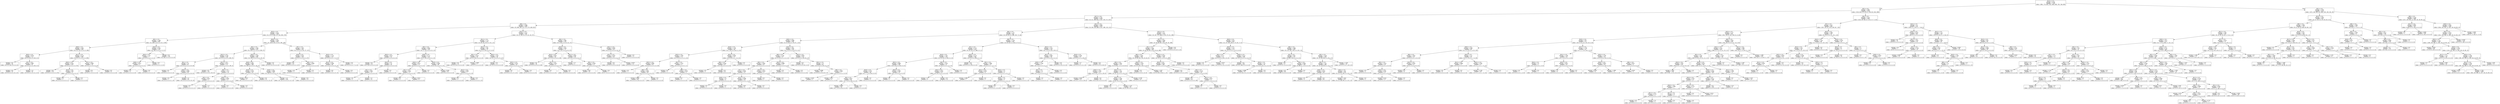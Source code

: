digraph Tree {
node [shape=box] ;
0 [label="X[14] <= 0.5\nentropy = 3.158\nsamples = 7764\nvalue = [991, 774, 935, 704, 1000, 936, 750, 746, 928]"] ;
1 [label="X[2] <= 0.5\nentropy = 2.981\nsamples = 5250\nvalue = [519, 618, 572, 670, 0, 708, 612, 642, 909]"] ;
0 -> 1 [labeldistance=2.5, labelangle=45, headlabel="True"] ;
2 [label="X[17] <= 0.5\nentropy = 2.787\nsamples = 4188\nvalue = [0, 511, 484, 623, 0, 617, 555, 571, 827]"] ;
1 -> 2 ;
3 [label="X[8] <= 0.5\nentropy = 2.368\nsamples = 1836\nvalue = [0, 306, 165, 137, 0, 0, 175, 438, 615]"] ;
2 -> 3 ;
4 [label="X[23] <= 0.5\nentropy = 2.072\nsamples = 1488\nvalue = [0, 275, 0, 106, 0, 0, 134, 395, 578]"] ;
3 -> 4 ;
5 [label="X[5] <= 0.5\nentropy = 1.588\nsamples = 659\nvalue = [0, 146, 0, 76, 0, 0, 53, 0, 384]"] ;
4 -> 5 ;
6 [label="X[26] <= 0.5\nentropy = 1.053\nsamples = 509\nvalue = [0, 0, 0, 76, 0, 0, 51, 0, 382]"] ;
5 -> 6 ;
7 [label="X[20] <= 0.5\nentropy = 0.979\nsamples = 111\nvalue = [0, 0, 0, 65, 0, 0, 46, 0, 0]"] ;
6 -> 7 ;
8 [label="entropy = 0.0\nsamples = 44\nvalue = [0, 0, 0, 44, 0, 0, 0, 0, 0]"] ;
7 -> 8 ;
9 [label="X[7] <= 0.5\nentropy = 0.897\nsamples = 67\nvalue = [0, 0, 0, 21, 0, 0, 46, 0, 0]"] ;
7 -> 9 ;
10 [label="entropy = 0.0\nsamples = 25\nvalue = [0, 0, 0, 0, 0, 0, 25, 0, 0]"] ;
9 -> 10 ;
11 [label="entropy = 1.0\nsamples = 42\nvalue = [0, 0, 0, 21, 0, 0, 21, 0, 0]"] ;
9 -> 11 ;
12 [label="X[11] <= 0.5\nentropy = 0.279\nsamples = 398\nvalue = [0, 0, 0, 11, 0, 0, 5, 0, 382]"] ;
6 -> 12 ;
13 [label="X[20] <= 0.5\nentropy = 0.101\nsamples = 379\nvalue = [0, 0, 0, 0, 0, 0, 5, 0, 374]"] ;
12 -> 13 ;
14 [label="entropy = 0.0\nsamples = 373\nvalue = [0, 0, 0, 0, 0, 0, 0, 0, 373]"] ;
13 -> 14 ;
15 [label="X[10] <= 0.5\nentropy = 0.65\nsamples = 6\nvalue = [0, 0, 0, 0, 0, 0, 5, 0, 1]"] ;
13 -> 15 ;
16 [label="entropy = 0.0\nsamples = 1\nvalue = [0, 0, 0, 0, 0, 0, 0, 0, 1]"] ;
15 -> 16 ;
17 [label="entropy = 0.0\nsamples = 5\nvalue = [0, 0, 0, 0, 0, 0, 5, 0, 0]"] ;
15 -> 17 ;
18 [label="X[7] <= 0.5\nentropy = 0.982\nsamples = 19\nvalue = [0, 0, 0, 11, 0, 0, 0, 0, 8]"] ;
12 -> 18 ;
19 [label="entropy = 0.0\nsamples = 11\nvalue = [0, 0, 0, 11, 0, 0, 0, 0, 0]"] ;
18 -> 19 ;
20 [label="entropy = 0.0\nsamples = 8\nvalue = [0, 0, 0, 0, 0, 0, 0, 0, 8]"] ;
18 -> 20 ;
21 [label="X[18] <= 0.5\nentropy = 0.204\nsamples = 150\nvalue = [0, 146, 0, 0, 0, 0, 2, 0, 2]"] ;
5 -> 21 ;
22 [label="X[20] <= 0.5\nentropy = 1.557\nsamples = 7\nvalue = [0, 3, 0, 0, 0, 0, 2, 0, 2]"] ;
21 -> 22 ;
23 [label="X[26] <= 0.5\nentropy = 0.971\nsamples = 5\nvalue = [0, 3, 0, 0, 0, 0, 0, 0, 2]"] ;
22 -> 23 ;
24 [label="entropy = 0.0\nsamples = 3\nvalue = [0, 3, 0, 0, 0, 0, 0, 0, 0]"] ;
23 -> 24 ;
25 [label="entropy = 0.0\nsamples = 2\nvalue = [0, 0, 0, 0, 0, 0, 0, 0, 2]"] ;
23 -> 25 ;
26 [label="entropy = 0.0\nsamples = 2\nvalue = [0, 0, 0, 0, 0, 0, 2, 0, 0]"] ;
22 -> 26 ;
27 [label="entropy = 0.0\nsamples = 143\nvalue = [0, 143, 0, 0, 0, 0, 0, 0, 0]"] ;
21 -> 27 ;
28 [label="X[20] <= 0.5\nentropy = 1.919\nsamples = 829\nvalue = [0, 129, 0, 30, 0, 0, 81, 395, 194]"] ;
4 -> 28 ;
29 [label="X[5] <= 0.5\nentropy = 1.393\nsamples = 528\nvalue = [0, 126, 0, 27, 0, 0, 0, 338, 37]"] ;
28 -> 29 ;
30 [label="X[13] <= 0.5\nentropy = 0.765\nsamples = 238\nvalue = [0, 0, 0, 5, 0, 0, 0, 196, 37]"] ;
29 -> 30 ;
31 [label="X[1] <= 0.5\nentropy = 1.0\nsamples = 67\nvalue = [0, 0, 0, 0, 0, 0, 0, 33, 34]"] ;
30 -> 31 ;
32 [label="entropy = 0.0\nsamples = 3\nvalue = [0, 0, 0, 0, 0, 0, 0, 0, 3]"] ;
31 -> 32 ;
33 [label="X[26] <= 0.5\nentropy = 0.999\nsamples = 64\nvalue = [0, 0, 0, 0, 0, 0, 0, 33, 31]"] ;
31 -> 33 ;
34 [label="entropy = 0.0\nsamples = 1\nvalue = [0, 0, 0, 0, 0, 0, 0, 1, 0]"] ;
33 -> 34 ;
35 [label="entropy = 1.0\nsamples = 63\nvalue = [0, 0, 0, 0, 0, 0, 0, 32, 31]"] ;
33 -> 35 ;
36 [label="X[11] <= 0.5\nentropy = 0.317\nsamples = 171\nvalue = [0, 0, 0, 5, 0, 0, 0, 163, 3]"] ;
30 -> 36 ;
37 [label="entropy = 0.0\nsamples = 155\nvalue = [0, 0, 0, 0, 0, 0, 0, 155, 0]"] ;
36 -> 37 ;
38 [label="X[0] <= 0.5\nentropy = 1.477\nsamples = 16\nvalue = [0, 0, 0, 5, 0, 0, 0, 8, 3]"] ;
36 -> 38 ;
39 [label="X[3] <= 0.5\nentropy = 0.971\nsamples = 5\nvalue = [0, 0, 0, 2, 0, 0, 0, 0, 3]"] ;
38 -> 39 ;
40 [label="entropy = 0.0\nsamples = 1\nvalue = [0, 0, 0, 0, 0, 0, 0, 0, 1]"] ;
39 -> 40 ;
41 [label="entropy = 1.0\nsamples = 4\nvalue = [0, 0, 0, 2, 0, 0, 0, 0, 2]"] ;
39 -> 41 ;
42 [label="X[26] <= 0.5\nentropy = 0.845\nsamples = 11\nvalue = [0, 0, 0, 3, 0, 0, 0, 8, 0]"] ;
38 -> 42 ;
43 [label="entropy = 0.0\nsamples = 3\nvalue = [0, 0, 0, 3, 0, 0, 0, 0, 0]"] ;
42 -> 43 ;
44 [label="entropy = 0.0\nsamples = 8\nvalue = [0, 0, 0, 0, 0, 0, 0, 8, 0]"] ;
42 -> 44 ;
45 [label="X[24] <= 0.5\nentropy = 1.309\nsamples = 290\nvalue = [0, 126, 0, 22, 0, 0, 0, 142, 0]"] ;
29 -> 45 ;
46 [label="X[26] <= 0.5\nentropy = 0.997\nsamples = 268\nvalue = [0, 126, 0, 0, 0, 0, 0, 142, 0]"] ;
45 -> 46 ;
47 [label="X[19] <= 0.5\nentropy = 0.235\nsamples = 26\nvalue = [0, 1, 0, 0, 0, 0, 0, 25, 0]"] ;
46 -> 47 ;
48 [label="entropy = 0.811\nsamples = 4\nvalue = [0, 1, 0, 0, 0, 0, 0, 3, 0]"] ;
47 -> 48 ;
49 [label="entropy = 0.0\nsamples = 22\nvalue = [0, 0, 0, 0, 0, 0, 0, 22, 0]"] ;
47 -> 49 ;
50 [label="X[18] <= 0.5\nentropy = 0.999\nsamples = 242\nvalue = [0, 125, 0, 0, 0, 0, 0, 117, 0]"] ;
46 -> 50 ;
51 [label="entropy = 1.0\nsamples = 229\nvalue = [0, 112, 0, 0, 0, 0, 0, 117, 0]"] ;
50 -> 51 ;
52 [label="entropy = 0.0\nsamples = 13\nvalue = [0, 13, 0, 0, 0, 0, 0, 0, 0]"] ;
50 -> 52 ;
53 [label="entropy = 0.0\nsamples = 22\nvalue = [0, 0, 0, 22, 0, 0, 0, 0, 0]"] ;
45 -> 53 ;
54 [label="X[7] <= 0.5\nentropy = 1.587\nsamples = 301\nvalue = [0, 3, 0, 3, 0, 0, 81, 57, 157]"] ;
28 -> 54 ;
55 [label="X[16] <= 0.5\nentropy = 0.297\nsamples = 164\nvalue = [0, 0, 0, 3, 0, 0, 4, 0, 157]"] ;
54 -> 55 ;
56 [label="entropy = 0.0\nsamples = 157\nvalue = [0, 0, 0, 0, 0, 0, 0, 0, 157]"] ;
55 -> 56 ;
57 [label="X[9] <= 0.5\nentropy = 0.985\nsamples = 7\nvalue = [0, 0, 0, 3, 0, 0, 4, 0, 0]"] ;
55 -> 57 ;
58 [label="entropy = 0.0\nsamples = 3\nvalue = [0, 0, 0, 3, 0, 0, 0, 0, 0]"] ;
57 -> 58 ;
59 [label="entropy = 0.0\nsamples = 4\nvalue = [0, 0, 0, 0, 0, 0, 4, 0, 0]"] ;
57 -> 59 ;
60 [label="X[10] <= 0.5\nentropy = 1.114\nsamples = 137\nvalue = [0, 3, 0, 0, 0, 0, 77, 57, 0]"] ;
54 -> 60 ;
61 [label="X[15] <= 0.5\nentropy = 0.286\nsamples = 60\nvalue = [0, 3, 0, 0, 0, 0, 0, 57, 0]"] ;
60 -> 61 ;
62 [label="entropy = 0.0\nsamples = 57\nvalue = [0, 0, 0, 0, 0, 0, 0, 57, 0]"] ;
61 -> 62 ;
63 [label="entropy = 0.0\nsamples = 3\nvalue = [0, 3, 0, 0, 0, 0, 0, 0, 0]"] ;
61 -> 63 ;
64 [label="entropy = 0.0\nsamples = 77\nvalue = [0, 0, 0, 0, 0, 0, 77, 0, 0]"] ;
60 -> 64 ;
65 [label="X[15] <= 0.5\nentropy = 2.212\nsamples = 348\nvalue = [0, 31, 165, 31, 0, 0, 41, 43, 37]"] ;
3 -> 65 ;
66 [label="X[11] <= 0.5\nentropy = 1.712\nsamples = 219\nvalue = [0, 29, 125, 28, 0, 0, 35, 2, 0]"] ;
65 -> 66 ;
67 [label="X[5] <= 0.5\nentropy = 0.903\nsamples = 149\nvalue = [0, 17, 122, 0, 0, 0, 8, 2, 0]"] ;
66 -> 67 ;
68 [label="X[20] <= 0.5\nentropy = 0.675\nsamples = 45\nvalue = [0, 0, 37, 0, 0, 0, 8, 0, 0]"] ;
67 -> 68 ;
69 [label="entropy = 0.0\nsamples = 29\nvalue = [0, 0, 29, 0, 0, 0, 0, 0, 0]"] ;
68 -> 69 ;
70 [label="X[10] <= 0.5\nentropy = 1.0\nsamples = 16\nvalue = [0, 0, 8, 0, 0, 0, 8, 0, 0]"] ;
68 -> 70 ;
71 [label="X[1] <= 0.5\nentropy = 0.961\nsamples = 13\nvalue = [0, 0, 5, 0, 0, 0, 8, 0, 0]"] ;
70 -> 71 ;
72 [label="entropy = 0.0\nsamples = 3\nvalue = [0, 0, 0, 0, 0, 0, 3, 0, 0]"] ;
71 -> 72 ;
73 [label="entropy = 1.0\nsamples = 10\nvalue = [0, 0, 5, 0, 0, 0, 5, 0, 0]"] ;
71 -> 73 ;
74 [label="entropy = 0.0\nsamples = 3\nvalue = [0, 0, 3, 0, 0, 0, 0, 0, 0]"] ;
70 -> 74 ;
75 [label="X[26] <= 0.5\nentropy = 0.775\nsamples = 104\nvalue = [0, 17, 85, 0, 0, 0, 0, 2, 0]"] ;
67 -> 75 ;
76 [label="X[18] <= 0.5\nentropy = 0.971\nsamples = 15\nvalue = [0, 9, 6, 0, 0, 0, 0, 0, 0]"] ;
75 -> 76 ;
77 [label="X[1] <= 0.5\nentropy = 0.684\nsamples = 11\nvalue = [0, 9, 2, 0, 0, 0, 0, 0, 0]"] ;
76 -> 77 ;
78 [label="entropy = 0.0\nsamples = 3\nvalue = [0, 3, 0, 0, 0, 0, 0, 0, 0]"] ;
77 -> 78 ;
79 [label="entropy = 0.811\nsamples = 8\nvalue = [0, 6, 2, 0, 0, 0, 0, 0, 0]"] ;
77 -> 79 ;
80 [label="entropy = 0.0\nsamples = 4\nvalue = [0, 0, 4, 0, 0, 0, 0, 0, 0]"] ;
76 -> 80 ;
81 [label="X[19] <= 0.5\nentropy = 0.588\nsamples = 89\nvalue = [0, 8, 79, 0, 0, 0, 0, 2, 0]"] ;
75 -> 81 ;
82 [label="entropy = 0.461\nsamples = 82\nvalue = [0, 8, 74, 0, 0, 0, 0, 0, 0]"] ;
81 -> 82 ;
83 [label="X[12] <= 0.5\nentropy = 0.863\nsamples = 7\nvalue = [0, 0, 5, 0, 0, 0, 0, 2, 0]"] ;
81 -> 83 ;
84 [label="entropy = 0.0\nsamples = 5\nvalue = [0, 0, 5, 0, 0, 0, 0, 0, 0]"] ;
83 -> 84 ;
85 [label="entropy = 0.0\nsamples = 2\nvalue = [0, 0, 0, 0, 0, 0, 0, 2, 0]"] ;
83 -> 85 ;
86 [label="X[12] <= 0.5\nentropy = 1.69\nsamples = 70\nvalue = [0, 12, 3, 28, 0, 0, 27, 0, 0]"] ;
66 -> 86 ;
87 [label="X[5] <= 0.5\nentropy = 0.353\nsamples = 30\nvalue = [0, 0, 2, 28, 0, 0, 0, 0, 0]"] ;
86 -> 87 ;
88 [label="entropy = 0.0\nsamples = 23\nvalue = [0, 0, 0, 23, 0, 0, 0, 0, 0]"] ;
87 -> 88 ;
89 [label="entropy = 0.863\nsamples = 7\nvalue = [0, 0, 2, 5, 0, 0, 0, 0, 0]"] ;
87 -> 89 ;
90 [label="X[20] <= 0.5\nentropy = 1.037\nsamples = 40\nvalue = [0, 12, 1, 0, 0, 0, 27, 0, 0]"] ;
86 -> 90 ;
91 [label="entropy = 0.0\nsamples = 12\nvalue = [0, 12, 0, 0, 0, 0, 0, 0, 0]"] ;
90 -> 91 ;
92 [label="X[22] <= 0.5\nentropy = 0.222\nsamples = 28\nvalue = [0, 0, 1, 0, 0, 0, 27, 0, 0]"] ;
90 -> 92 ;
93 [label="entropy = 0.0\nsamples = 27\nvalue = [0, 0, 0, 0, 0, 0, 27, 0, 0]"] ;
92 -> 93 ;
94 [label="entropy = 0.0\nsamples = 1\nvalue = [0, 0, 1, 0, 0, 0, 0, 0, 0]"] ;
92 -> 94 ;
95 [label="X[4] <= 0.5\nentropy = 1.991\nsamples = 129\nvalue = [0, 2, 40, 3, 0, 0, 6, 41, 37]"] ;
65 -> 95 ;
96 [label="X[19] <= 0.5\nentropy = 1.654\nsamples = 73\nvalue = [0, 2, 25, 3, 0, 0, 6, 0, 37]"] ;
95 -> 96 ;
97 [label="X[10] <= 0.5\nentropy = 0.832\nsamples = 44\nvalue = [0, 2, 0, 0, 0, 0, 6, 0, 36]"] ;
96 -> 97 ;
98 [label="entropy = 0.0\nsamples = 36\nvalue = [0, 0, 0, 0, 0, 0, 0, 0, 36]"] ;
97 -> 98 ;
99 [label="X[1] <= 0.5\nentropy = 0.811\nsamples = 8\nvalue = [0, 2, 0, 0, 0, 0, 6, 0, 0]"] ;
97 -> 99 ;
100 [label="entropy = 0.0\nsamples = 2\nvalue = [0, 2, 0, 0, 0, 0, 0, 0, 0]"] ;
99 -> 100 ;
101 [label="entropy = 0.0\nsamples = 6\nvalue = [0, 0, 0, 0, 0, 0, 6, 0, 0]"] ;
99 -> 101 ;
102 [label="X[11] <= 0.5\nentropy = 0.691\nsamples = 29\nvalue = [0, 0, 25, 3, 0, 0, 0, 0, 1]"] ;
96 -> 102 ;
103 [label="entropy = 1.0\nsamples = 2\nvalue = [0, 0, 1, 0, 0, 0, 0, 0, 1]"] ;
102 -> 103 ;
104 [label="X[5] <= 0.5\nentropy = 0.503\nsamples = 27\nvalue = [0, 0, 24, 3, 0, 0, 0, 0, 0]"] ;
102 -> 104 ;
105 [label="entropy = 0.61\nsamples = 20\nvalue = [0, 0, 17, 3, 0, 0, 0, 0, 0]"] ;
104 -> 105 ;
106 [label="entropy = 0.0\nsamples = 7\nvalue = [0, 0, 7, 0, 0, 0, 0, 0, 0]"] ;
104 -> 106 ;
107 [label="X[21] <= 0.5\nentropy = 0.838\nsamples = 56\nvalue = [0, 0, 15, 0, 0, 0, 0, 41, 0]"] ;
95 -> 107 ;
108 [label="X[11] <= 0.5\nentropy = 0.433\nsamples = 45\nvalue = [0, 0, 4, 0, 0, 0, 0, 41, 0]"] ;
107 -> 108 ;
109 [label="entropy = 0.0\nsamples = 33\nvalue = [0, 0, 0, 0, 0, 0, 0, 33, 0]"] ;
108 -> 109 ;
110 [label="entropy = 0.918\nsamples = 12\nvalue = [0, 0, 4, 0, 0, 0, 0, 8, 0]"] ;
108 -> 110 ;
111 [label="entropy = 0.0\nsamples = 11\nvalue = [0, 0, 11, 0, 0, 0, 0, 0, 0]"] ;
107 -> 111 ;
112 [label="X[11] <= 0.5\nentropy = 2.646\nsamples = 2352\nvalue = [0, 205, 319, 486, 0, 617, 380, 133, 212]"] ;
2 -> 112 ;
113 [label="X[0] <= 0.5\nentropy = 1.79\nsamples = 802\nvalue = [0, 38, 44, 0, 0, 499, 105, 72, 44]"] ;
112 -> 113 ;
114 [label="X[20] <= 0.5\nentropy = 2.096\nsamples = 258\nvalue = [0, 13, 28, 0, 0, 76, 97, 2, 42]"] ;
113 -> 114 ;
115 [label="X[19] <= 0.5\nentropy = 1.738\nsamples = 99\nvalue = [0, 2, 20, 0, 0, 44, 0, 2, 31]"] ;
114 -> 115 ;
116 [label="X[23] <= 0.5\nentropy = 1.304\nsamples = 72\nvalue = [0, 2, 0, 0, 0, 37, 0, 2, 31]"] ;
115 -> 116 ;
117 [label="X[22] <= 0.5\nentropy = 0.992\nsamples = 67\nvalue = [0, 0, 0, 0, 0, 37, 0, 0, 30]"] ;
116 -> 117 ;
118 [label="entropy = 0.0\nsamples = 3\nvalue = [0, 0, 0, 0, 0, 0, 0, 0, 3]"] ;
117 -> 118 ;
119 [label="X[9] <= 0.5\nentropy = 0.982\nsamples = 64\nvalue = [0, 0, 0, 0, 0, 37, 0, 0, 27]"] ;
117 -> 119 ;
120 [label="entropy = 0.993\nsamples = 60\nvalue = [0, 0, 0, 0, 0, 33, 0, 0, 27]"] ;
119 -> 120 ;
121 [label="entropy = 0.0\nsamples = 4\nvalue = [0, 0, 0, 0, 0, 4, 0, 0, 0]"] ;
119 -> 121 ;
122 [label="X[5] <= 0.5\nentropy = 1.522\nsamples = 5\nvalue = [0, 2, 0, 0, 0, 0, 0, 2, 1]"] ;
116 -> 122 ;
123 [label="entropy = 0.0\nsamples = 2\nvalue = [0, 0, 0, 0, 0, 0, 0, 2, 0]"] ;
122 -> 123 ;
124 [label="X[9] <= 0.5\nentropy = 0.918\nsamples = 3\nvalue = [0, 2, 0, 0, 0, 0, 0, 0, 1]"] ;
122 -> 124 ;
125 [label="entropy = 0.0\nsamples = 2\nvalue = [0, 2, 0, 0, 0, 0, 0, 0, 0]"] ;
124 -> 125 ;
126 [label="entropy = 0.0\nsamples = 1\nvalue = [0, 0, 0, 0, 0, 0, 0, 0, 1]"] ;
124 -> 126 ;
127 [label="X[22] <= 0.5\nentropy = 0.826\nsamples = 27\nvalue = [0, 0, 20, 0, 0, 7, 0, 0, 0]"] ;
115 -> 127 ;
128 [label="X[8] <= 0.5\nentropy = 0.559\nsamples = 23\nvalue = [0, 0, 20, 0, 0, 3, 0, 0, 0]"] ;
127 -> 128 ;
129 [label="entropy = 0.0\nsamples = 3\nvalue = [0, 0, 0, 0, 0, 3, 0, 0, 0]"] ;
128 -> 129 ;
130 [label="entropy = 0.0\nsamples = 20\nvalue = [0, 0, 20, 0, 0, 0, 0, 0, 0]"] ;
128 -> 130 ;
131 [label="entropy = 0.0\nsamples = 4\nvalue = [0, 0, 0, 0, 0, 4, 0, 0, 0]"] ;
127 -> 131 ;
132 [label="X[10] <= 0.5\nentropy = 1.651\nsamples = 159\nvalue = [0, 11, 8, 0, 0, 32, 97, 0, 11]"] ;
114 -> 132 ;
133 [label="X[8] <= 0.5\nentropy = 2.136\nsamples = 37\nvalue = [0, 11, 8, 0, 0, 2, 5, 0, 11]"] ;
132 -> 133 ;
134 [label="X[3] <= 0.5\nentropy = 1.639\nsamples = 20\nvalue = [0, 11, 0, 0, 0, 2, 5, 0, 2]"] ;
133 -> 134 ;
135 [label="X[7] <= 0.5\nentropy = 0.946\nsamples = 14\nvalue = [0, 11, 0, 0, 0, 0, 1, 0, 2]"] ;
134 -> 135 ;
136 [label="X[26] <= 0.5\nentropy = 1.0\nsamples = 4\nvalue = [0, 2, 0, 0, 0, 0, 0, 0, 2]"] ;
135 -> 136 ;
137 [label="entropy = 0.0\nsamples = 2\nvalue = [0, 2, 0, 0, 0, 0, 0, 0, 0]"] ;
136 -> 137 ;
138 [label="entropy = 0.0\nsamples = 2\nvalue = [0, 0, 0, 0, 0, 0, 0, 0, 2]"] ;
136 -> 138 ;
139 [label="X[12] <= 0.5\nentropy = 0.469\nsamples = 10\nvalue = [0, 9, 0, 0, 0, 0, 1, 0, 0]"] ;
135 -> 139 ;
140 [label="entropy = 0.65\nsamples = 6\nvalue = [0, 5, 0, 0, 0, 0, 1, 0, 0]"] ;
139 -> 140 ;
141 [label="entropy = 0.0\nsamples = 4\nvalue = [0, 4, 0, 0, 0, 0, 0, 0, 0]"] ;
139 -> 141 ;
142 [label="X[13] <= 0.5\nentropy = 0.918\nsamples = 6\nvalue = [0, 0, 0, 0, 0, 2, 4, 0, 0]"] ;
134 -> 142 ;
143 [label="entropy = 0.0\nsamples = 2\nvalue = [0, 0, 0, 0, 0, 2, 0, 0, 0]"] ;
142 -> 143 ;
144 [label="entropy = 0.0\nsamples = 4\nvalue = [0, 0, 0, 0, 0, 0, 4, 0, 0]"] ;
142 -> 144 ;
145 [label="X[13] <= 0.5\nentropy = 0.998\nsamples = 17\nvalue = [0, 0, 8, 0, 0, 0, 0, 0, 9]"] ;
133 -> 145 ;
146 [label="entropy = 0.0\nsamples = 8\nvalue = [0, 0, 8, 0, 0, 0, 0, 0, 0]"] ;
145 -> 146 ;
147 [label="entropy = 0.0\nsamples = 9\nvalue = [0, 0, 0, 0, 0, 0, 0, 0, 9]"] ;
145 -> 147 ;
148 [label="X[13] <= 0.5\nentropy = 0.805\nsamples = 122\nvalue = [0, 0, 0, 0, 0, 30, 92, 0, 0]"] ;
132 -> 148 ;
149 [label="entropy = 0.0\nsamples = 61\nvalue = [0, 0, 0, 0, 0, 0, 61, 0, 0]"] ;
148 -> 149 ;
150 [label="X[21] <= 0.5\nentropy = 1.0\nsamples = 61\nvalue = [0, 0, 0, 0, 0, 30, 31, 0, 0]"] ;
148 -> 150 ;
151 [label="entropy = 0.996\nsamples = 54\nvalue = [0, 0, 0, 0, 0, 25, 29, 0, 0]"] ;
150 -> 151 ;
152 [label="X[8] <= 0.5\nentropy = 0.863\nsamples = 7\nvalue = [0, 0, 0, 0, 0, 5, 2, 0, 0]"] ;
150 -> 152 ;
153 [label="entropy = 0.918\nsamples = 3\nvalue = [0, 0, 0, 0, 0, 2, 1, 0, 0]"] ;
152 -> 153 ;
154 [label="entropy = 0.811\nsamples = 4\nvalue = [0, 0, 0, 0, 0, 3, 1, 0, 0]"] ;
152 -> 154 ;
155 [label="X[6] <= 0.5\nentropy = 1.136\nsamples = 544\nvalue = [0, 25, 16, 0, 0, 423, 8, 70, 2]"] ;
113 -> 155 ;
156 [label="X[7] <= 0.5\nentropy = 0.724\nsamples = 418\nvalue = [0, 24, 16, 0, 0, 369, 3, 5, 1]"] ;
155 -> 156 ;
157 [label="X[18] <= 0.5\nentropy = 1.341\nsamples = 129\nvalue = [0, 24, 16, 0, 0, 86, 0, 3, 0]"] ;
156 -> 157 ;
158 [label="X[25] <= 0.5\nentropy = 0.968\nsamples = 108\nvalue = [0, 8, 16, 0, 0, 84, 0, 0, 0]"] ;
157 -> 158 ;
159 [label="X[19] <= 0.5\nentropy = 0.735\nsamples = 98\nvalue = [0, 7, 7, 0, 0, 84, 0, 0, 0]"] ;
158 -> 159 ;
160 [label="X[4] <= 0.5\nentropy = 0.627\nsamples = 95\nvalue = [0, 7, 4, 0, 0, 84, 0, 0, 0]"] ;
159 -> 160 ;
161 [label="entropy = 0.636\nsamples = 93\nvalue = [0, 7, 4, 0, 0, 82, 0, 0, 0]"] ;
160 -> 161 ;
162 [label="entropy = 0.0\nsamples = 2\nvalue = [0, 0, 0, 0, 0, 2, 0, 0, 0]"] ;
160 -> 162 ;
163 [label="entropy = 0.0\nsamples = 3\nvalue = [0, 0, 3, 0, 0, 0, 0, 0, 0]"] ;
159 -> 163 ;
164 [label="X[20] <= 0.5\nentropy = 0.469\nsamples = 10\nvalue = [0, 1, 9, 0, 0, 0, 0, 0, 0]"] ;
158 -> 164 ;
165 [label="entropy = 0.0\nsamples = 1\nvalue = [0, 1, 0, 0, 0, 0, 0, 0, 0]"] ;
164 -> 165 ;
166 [label="entropy = 0.0\nsamples = 9\nvalue = [0, 0, 9, 0, 0, 0, 0, 0, 0]"] ;
164 -> 166 ;
167 [label="X[4] <= 0.5\nentropy = 1.023\nsamples = 21\nvalue = [0, 16, 0, 0, 0, 2, 0, 3, 0]"] ;
157 -> 167 ;
168 [label="X[22] <= 0.5\nentropy = 0.503\nsamples = 18\nvalue = [0, 16, 0, 0, 0, 2, 0, 0, 0]"] ;
167 -> 168 ;
169 [label="entropy = 1.0\nsamples = 4\nvalue = [0, 2, 0, 0, 0, 2, 0, 0, 0]"] ;
168 -> 169 ;
170 [label="entropy = 0.0\nsamples = 14\nvalue = [0, 14, 0, 0, 0, 0, 0, 0, 0]"] ;
168 -> 170 ;
171 [label="entropy = 0.0\nsamples = 3\nvalue = [0, 0, 0, 0, 0, 0, 0, 3, 0]"] ;
167 -> 171 ;
172 [label="X[20] <= 0.5\nentropy = 0.176\nsamples = 289\nvalue = [0, 0, 0, 0, 0, 283, 3, 2, 1]"] ;
156 -> 172 ;
173 [label="entropy = 0.0\nsamples = 276\nvalue = [0, 0, 0, 0, 0, 276, 0, 0, 0]"] ;
172 -> 173 ;
174 [label="X[5] <= 0.5\nentropy = 1.669\nsamples = 13\nvalue = [0, 0, 0, 0, 0, 7, 3, 2, 1]"] ;
172 -> 174 ;
175 [label="X[21] <= 0.5\nentropy = 0.918\nsamples = 9\nvalue = [0, 0, 0, 0, 0, 6, 3, 0, 0]"] ;
174 -> 175 ;
176 [label="entropy = 0.985\nsamples = 7\nvalue = [0, 0, 0, 0, 0, 4, 3, 0, 0]"] ;
175 -> 176 ;
177 [label="entropy = 0.0\nsamples = 2\nvalue = [0, 0, 0, 0, 0, 2, 0, 0, 0]"] ;
175 -> 177 ;
178 [label="X[25] <= 0.5\nentropy = 1.5\nsamples = 4\nvalue = [0, 0, 0, 0, 0, 1, 0, 2, 1]"] ;
174 -> 178 ;
179 [label="X[26] <= 0.5\nentropy = 1.0\nsamples = 2\nvalue = [0, 0, 0, 0, 0, 1, 0, 0, 1]"] ;
178 -> 179 ;
180 [label="entropy = 0.0\nsamples = 1\nvalue = [0, 0, 0, 0, 0, 1, 0, 0, 0]"] ;
179 -> 180 ;
181 [label="entropy = 0.0\nsamples = 1\nvalue = [0, 0, 0, 0, 0, 0, 0, 0, 1]"] ;
179 -> 181 ;
182 [label="entropy = 0.0\nsamples = 2\nvalue = [0, 0, 0, 0, 0, 0, 0, 2, 0]"] ;
178 -> 182 ;
183 [label="X[23] <= 0.5\nentropy = 1.312\nsamples = 126\nvalue = [0, 1, 0, 0, 0, 54, 5, 65, 1]"] ;
155 -> 183 ;
184 [label="X[21] <= 0.5\nentropy = 0.662\nsamples = 59\nvalue = [0, 1, 0, 0, 0, 52, 5, 0, 1]"] ;
183 -> 184 ;
185 [label="X[20] <= 0.5\nentropy = 1.149\nsamples = 7\nvalue = [0, 1, 0, 0, 0, 0, 5, 0, 1]"] ;
184 -> 185 ;
186 [label="X[5] <= 0.5\nentropy = 1.0\nsamples = 2\nvalue = [0, 1, 0, 0, 0, 0, 0, 0, 1]"] ;
185 -> 186 ;
187 [label="entropy = 0.0\nsamples = 1\nvalue = [0, 0, 0, 0, 0, 0, 0, 0, 1]"] ;
186 -> 187 ;
188 [label="entropy = 0.0\nsamples = 1\nvalue = [0, 1, 0, 0, 0, 0, 0, 0, 0]"] ;
186 -> 188 ;
189 [label="entropy = 0.0\nsamples = 5\nvalue = [0, 0, 0, 0, 0, 0, 5, 0, 0]"] ;
185 -> 189 ;
190 [label="entropy = 0.0\nsamples = 52\nvalue = [0, 0, 0, 0, 0, 52, 0, 0, 0]"] ;
184 -> 190 ;
191 [label="X[19] <= 0.5\nentropy = 0.194\nsamples = 67\nvalue = [0, 0, 0, 0, 0, 2, 0, 65, 0]"] ;
183 -> 191 ;
192 [label="entropy = 1.0\nsamples = 4\nvalue = [0, 0, 0, 0, 0, 2, 0, 2, 0]"] ;
191 -> 192 ;
193 [label="entropy = 0.0\nsamples = 63\nvalue = [0, 0, 0, 0, 0, 0, 0, 63, 0]"] ;
191 -> 193 ;
194 [label="X[12] <= 0.5\nentropy = 2.57\nsamples = 1550\nvalue = [0, 167, 275, 486, 0, 118, 275, 61, 168]"] ;
112 -> 194 ;
195 [label="X[7] <= 0.5\nentropy = 2.462\nsamples = 695\nvalue = [0, 40, 94, 60, 0, 44, 245, 44, 168]"] ;
194 -> 195 ;
196 [label="X[1] <= 0.5\nentropy = 2.501\nsamples = 468\nvalue = [0, 40, 94, 60, 0, 44, 18, 44, 168]"] ;
195 -> 196 ;
197 [label="X[6] <= 0.5\nentropy = 2.393\nsamples = 284\nvalue = [0, 25, 94, 59, 0, 44, 18, 44, 0]"] ;
196 -> 197 ;
198 [label="X[5] <= 0.5\nentropy = 1.822\nsamples = 170\nvalue = [0, 25, 94, 1, 0, 4, 18, 28, 0]"] ;
197 -> 198 ;
199 [label="X[19] <= 0.5\nentropy = 1.358\nsamples = 52\nvalue = [0, 0, 20, 1, 0, 0, 3, 28, 0]"] ;
198 -> 199 ;
200 [label="entropy = 0.645\nsamples = 32\nvalue = [0, 0, 0, 1, 0, 0, 3, 28, 0]"] ;
199 -> 200 ;
201 [label="entropy = 0.0\nsamples = 20\nvalue = [0, 0, 20, 0, 0, 0, 0, 0, 0]"] ;
199 -> 201 ;
202 [label="X[22] <= 0.5\nentropy = 1.44\nsamples = 118\nvalue = [0, 25, 74, 0, 0, 4, 15, 0, 0]"] ;
198 -> 202 ;
203 [label="X[20] <= 0.5\nentropy = 1.046\nsamples = 100\nvalue = [0, 21, 74, 0, 0, 4, 1, 0, 0]"] ;
202 -> 203 ;
204 [label="entropy = 0.0\nsamples = 15\nvalue = [0, 0, 15, 0, 0, 0, 0, 0, 0]"] ;
203 -> 204 ;
205 [label="entropy = 1.147\nsamples = 85\nvalue = [0, 21, 59, 0, 0, 4, 1, 0, 0]"] ;
203 -> 205 ;
206 [label="entropy = 0.764\nsamples = 18\nvalue = [0, 4, 0, 0, 0, 0, 14, 0, 0]"] ;
202 -> 206 ;
207 [label="X[20] <= 0.5\nentropy = 1.424\nsamples = 114\nvalue = [0, 0, 0, 58, 0, 40, 0, 16, 0]"] ;
197 -> 207 ;
208 [label="entropy = 0.0\nsamples = 15\nvalue = [0, 0, 0, 0, 0, 0, 0, 15, 0]"] ;
207 -> 208 ;
209 [label="entropy = 1.047\nsamples = 99\nvalue = [0, 0, 0, 58, 0, 40, 0, 1, 0]"] ;
207 -> 209 ;
210 [label="X[22] <= 0.5\nentropy = 0.456\nsamples = 184\nvalue = [0, 15, 0, 1, 0, 0, 0, 0, 168]"] ;
196 -> 210 ;
211 [label="X[20] <= 0.5\nentropy = 0.052\nsamples = 169\nvalue = [0, 0, 0, 1, 0, 0, 0, 0, 168]"] ;
210 -> 211 ;
212 [label="entropy = 0.0\nsamples = 107\nvalue = [0, 0, 0, 0, 0, 0, 0, 0, 107]"] ;
211 -> 212 ;
213 [label="X[5] <= 0.5\nentropy = 0.119\nsamples = 62\nvalue = [0, 0, 0, 1, 0, 0, 0, 0, 61]"] ;
211 -> 213 ;
214 [label="entropy = 0.0\nsamples = 58\nvalue = [0, 0, 0, 0, 0, 0, 0, 0, 58]"] ;
213 -> 214 ;
215 [label="X[21] <= 0.5\nentropy = 0.811\nsamples = 4\nvalue = [0, 0, 0, 1, 0, 0, 0, 0, 3]"] ;
213 -> 215 ;
216 [label="entropy = 0.0\nsamples = 1\nvalue = [0, 0, 0, 1, 0, 0, 0, 0, 0]"] ;
215 -> 216 ;
217 [label="entropy = 0.0\nsamples = 3\nvalue = [0, 0, 0, 0, 0, 0, 0, 0, 3]"] ;
215 -> 217 ;
218 [label="entropy = 0.0\nsamples = 15\nvalue = [0, 15, 0, 0, 0, 0, 0, 0, 0]"] ;
210 -> 218 ;
219 [label="entropy = 0.0\nsamples = 227\nvalue = [0, 0, 0, 0, 0, 0, 227, 0, 0]"] ;
195 -> 219 ;
220 [label="X[20] <= 0.5\nentropy = 1.971\nsamples = 855\nvalue = [0, 127, 181, 426, 0, 74, 30, 17, 0]"] ;
194 -> 220 ;
221 [label="X[26] <= 0.5\nentropy = 1.157\nsamples = 372\nvalue = [0, 15, 0, 272, 0, 70, 0, 15, 0]"] ;
220 -> 221 ;
222 [label="X[5] <= 0.5\nentropy = 0.727\nsamples = 74\nvalue = [0, 0, 0, 0, 0, 59, 0, 15, 0]"] ;
221 -> 222 ;
223 [label="entropy = 0.0\nsamples = 37\nvalue = [0, 0, 0, 0, 0, 37, 0, 0, 0]"] ;
222 -> 223 ;
224 [label="entropy = 0.974\nsamples = 37\nvalue = [0, 0, 0, 0, 0, 22, 0, 15, 0]"] ;
222 -> 224 ;
225 [label="X[18] <= 0.5\nentropy = 0.513\nsamples = 298\nvalue = [0, 15, 0, 272, 0, 11, 0, 0, 0]"] ;
221 -> 225 ;
226 [label="entropy = 0.0\nsamples = 248\nvalue = [0, 0, 0, 248, 0, 0, 0, 0, 0]"] ;
225 -> 226 ;
227 [label="X[23] <= 0.5\nentropy = 1.51\nsamples = 50\nvalue = [0, 15, 0, 24, 0, 11, 0, 0, 0]"] ;
225 -> 227 ;
228 [label="entropy = 0.898\nsamples = 35\nvalue = [0, 0, 0, 24, 0, 11, 0, 0, 0]"] ;
227 -> 228 ;
229 [label="entropy = 0.0\nsamples = 15\nvalue = [0, 15, 0, 0, 0, 0, 0, 0, 0]"] ;
227 -> 229 ;
230 [label="X[8] <= 0.5\nentropy = 1.884\nsamples = 483\nvalue = [0, 112, 181, 154, 0, 4, 30, 2, 0]"] ;
220 -> 230 ;
231 [label="X[1] <= 0.5\nentropy = 0.95\nsamples = 157\nvalue = [0, 99, 0, 58, 0, 0, 0, 0, 0]"] ;
230 -> 231 ;
232 [label="entropy = 0.0\nsamples = 57\nvalue = [0, 0, 0, 57, 0, 0, 0, 0, 0]"] ;
231 -> 232 ;
233 [label="X[3] <= 0.5\nentropy = 0.081\nsamples = 100\nvalue = [0, 99, 0, 1, 0, 0, 0, 0, 0]"] ;
231 -> 233 ;
234 [label="entropy = 0.0\nsamples = 99\nvalue = [0, 99, 0, 0, 0, 0, 0, 0, 0]"] ;
233 -> 234 ;
235 [label="entropy = 0.0\nsamples = 1\nvalue = [0, 0, 0, 1, 0, 0, 0, 0, 0]"] ;
233 -> 235 ;
236 [label="X[3] <= 0.5\nentropy = 1.616\nsamples = 326\nvalue = [0, 13, 181, 96, 0, 4, 30, 2, 0]"] ;
230 -> 236 ;
237 [label="X[5] <= 0.5\nentropy = 1.45\nsamples = 298\nvalue = [0, 13, 176, 94, 0, 3, 10, 2, 0]"] ;
236 -> 237 ;
238 [label="X[26] <= 0.5\nentropy = 0.319\nsamples = 69\nvalue = [0, 0, 65, 4, 0, 0, 0, 0, 0]"] ;
237 -> 238 ;
239 [label="entropy = 0.0\nsamples = 4\nvalue = [0, 0, 0, 4, 0, 0, 0, 0, 0]"] ;
238 -> 239 ;
240 [label="entropy = 0.0\nsamples = 65\nvalue = [0, 0, 65, 0, 0, 0, 0, 0, 0]"] ;
238 -> 240 ;
241 [label="X[22] <= 0.5\nentropy = 1.61\nsamples = 229\nvalue = [0, 13, 111, 90, 0, 3, 10, 2, 0]"] ;
237 -> 241 ;
242 [label="entropy = 1.615\nsamples = 227\nvalue = [0, 13, 109, 90, 0, 3, 10, 2, 0]"] ;
241 -> 242 ;
243 [label="entropy = 0.0\nsamples = 2\nvalue = [0, 0, 2, 0, 0, 0, 0, 0, 0]"] ;
241 -> 243 ;
244 [label="entropy = 1.234\nsamples = 28\nvalue = [0, 0, 5, 2, 0, 1, 20, 0, 0]"] ;
236 -> 244 ;
245 [label="X[4] <= 0.5\nentropy = 2.412\nsamples = 1062\nvalue = [519, 107, 88, 47, 0, 91, 57, 71, 82]"] ;
1 -> 245 ;
246 [label="X[7] <= 0.5\nentropy = 2.417\nsamples = 808\nvalue = [357, 107, 87, 28, 0, 90, 50, 7, 82]"] ;
245 -> 246 ;
247 [label="X[23] <= 0.5\nentropy = 2.137\nsamples = 641\nvalue = [351, 29, 87, 28, 0, 69, 31, 6, 40]"] ;
246 -> 247 ;
248 [label="X[10] <= 0.5\nentropy = 2.67\nsamples = 111\nvalue = [20, 3, 12, 22, 0, 18, 16, 0, 20]"] ;
247 -> 248 ;
249 [label="X[26] <= 0.5\nentropy = 2.289\nsamples = 69\nvalue = [3, 2, 5, 22, 0, 2, 15, 0, 20]"] ;
248 -> 249 ;
250 [label="X[9] <= 0.5\nentropy = 1.643\nsamples = 25\nvalue = [0, 0, 4, 12, 0, 1, 8, 0, 0]"] ;
249 -> 250 ;
251 [label="X[5] <= 0.5\nentropy = 1.014\nsamples = 16\nvalue = [0, 0, 3, 12, 0, 1, 0, 0, 0]"] ;
250 -> 251 ;
252 [label="entropy = 0.0\nsamples = 3\nvalue = [0, 0, 3, 0, 0, 0, 0, 0, 0]"] ;
251 -> 252 ;
253 [label="X[24] <= 0.5\nentropy = 0.391\nsamples = 13\nvalue = [0, 0, 0, 12, 0, 1, 0, 0, 0]"] ;
251 -> 253 ;
254 [label="entropy = 0.414\nsamples = 12\nvalue = [0, 0, 0, 11, 0, 1, 0, 0, 0]"] ;
253 -> 254 ;
255 [label="entropy = 0.0\nsamples = 1\nvalue = [0, 0, 0, 1, 0, 0, 0, 0, 0]"] ;
253 -> 255 ;
256 [label="X[13] <= 0.5\nentropy = 0.503\nsamples = 9\nvalue = [0, 0, 1, 0, 0, 0, 8, 0, 0]"] ;
250 -> 256 ;
257 [label="entropy = 0.0\nsamples = 8\nvalue = [0, 0, 0, 0, 0, 0, 8, 0, 0]"] ;
256 -> 257 ;
258 [label="entropy = 0.0\nsamples = 1\nvalue = [0, 0, 1, 0, 0, 0, 0, 0, 0]"] ;
256 -> 258 ;
259 [label="X[20] <= 0.5\nentropy = 2.14\nsamples = 44\nvalue = [3, 2, 1, 10, 0, 1, 7, 0, 20]"] ;
249 -> 259 ;
260 [label="X[11] <= 0.5\nentropy = 0.998\nsamples = 17\nvalue = [0, 0, 0, 9, 0, 0, 0, 0, 8]"] ;
259 -> 260 ;
261 [label="entropy = 0.0\nsamples = 8\nvalue = [0, 0, 0, 0, 0, 0, 0, 0, 8]"] ;
260 -> 261 ;
262 [label="entropy = 0.0\nsamples = 9\nvalue = [0, 0, 0, 9, 0, 0, 0, 0, 0]"] ;
260 -> 262 ;
263 [label="X[22] <= 0.5\nentropy = 2.184\nsamples = 27\nvalue = [3, 2, 1, 1, 0, 1, 7, 0, 12]"] ;
259 -> 263 ;
264 [label="entropy = 2.136\nsamples = 26\nvalue = [2, 2, 1, 1, 0, 1, 7, 0, 12]"] ;
263 -> 264 ;
265 [label="entropy = 0.0\nsamples = 1\nvalue = [1, 0, 0, 0, 0, 0, 0, 0, 0]"] ;
263 -> 265 ;
266 [label="X[17] <= 0.5\nentropy = 1.746\nsamples = 42\nvalue = [17, 1, 7, 0, 0, 16, 1, 0, 0]"] ;
248 -> 266 ;
267 [label="X[21] <= 0.5\nentropy = 1.336\nsamples = 18\nvalue = [12, 1, 4, 0, 0, 0, 1, 0, 0]"] ;
266 -> 267 ;
268 [label="X[24] <= 0.5\nentropy = 1.0\nsamples = 2\nvalue = [0, 1, 0, 0, 0, 0, 1, 0, 0]"] ;
267 -> 268 ;
269 [label="entropy = 0.0\nsamples = 1\nvalue = [0, 0, 0, 0, 0, 0, 1, 0, 0]"] ;
268 -> 269 ;
270 [label="entropy = 0.0\nsamples = 1\nvalue = [0, 1, 0, 0, 0, 0, 0, 0, 0]"] ;
268 -> 270 ;
271 [label="X[25] <= 0.5\nentropy = 0.811\nsamples = 16\nvalue = [12, 0, 4, 0, 0, 0, 0, 0, 0]"] ;
267 -> 271 ;
272 [label="entropy = 1.0\nsamples = 8\nvalue = [4, 0, 4, 0, 0, 0, 0, 0, 0]"] ;
271 -> 272 ;
273 [label="entropy = 0.0\nsamples = 8\nvalue = [8, 0, 0, 0, 0, 0, 0, 0, 0]"] ;
271 -> 273 ;
274 [label="X[22] <= 0.5\nentropy = 1.236\nsamples = 24\nvalue = [5, 0, 3, 0, 0, 16, 0, 0, 0]"] ;
266 -> 274 ;
275 [label="X[20] <= 0.5\nentropy = 0.922\nsamples = 20\nvalue = [2, 0, 2, 0, 0, 16, 0, 0, 0]"] ;
274 -> 275 ;
276 [label="entropy = 0.503\nsamples = 9\nvalue = [1, 0, 0, 0, 0, 8, 0, 0, 0]"] ;
275 -> 276 ;
277 [label="entropy = 1.096\nsamples = 11\nvalue = [1, 0, 2, 0, 0, 8, 0, 0, 0]"] ;
275 -> 277 ;
278 [label="X[6] <= 0.5\nentropy = 0.811\nsamples = 4\nvalue = [3, 0, 1, 0, 0, 0, 0, 0, 0]"] ;
274 -> 278 ;
279 [label="entropy = 0.918\nsamples = 3\nvalue = [2, 0, 1, 0, 0, 0, 0, 0, 0]"] ;
278 -> 279 ;
280 [label="entropy = 0.0\nsamples = 1\nvalue = [1, 0, 0, 0, 0, 0, 0, 0, 0]"] ;
278 -> 280 ;
281 [label="X[6] <= 0.5\nentropy = 1.832\nsamples = 530\nvalue = [331, 26, 75, 6, 0, 51, 15, 6, 20]"] ;
247 -> 281 ;
282 [label="X[15] <= 0.5\nentropy = 1.578\nsamples = 426\nvalue = [288, 12, 75, 5, 0, 21, 15, 5, 5]"] ;
281 -> 282 ;
283 [label="X[5] <= 0.5\nentropy = 1.387\nsamples = 382\nvalue = [285, 11, 43, 3, 0, 21, 11, 5, 3]"] ;
282 -> 283 ;
284 [label="X[10] <= 0.5\nentropy = 1.837\nsamples = 101\nvalue = [40, 0, 37, 1, 0, 13, 10, 0, 0]"] ;
283 -> 284 ;
285 [label="entropy = 1.841\nsamples = 100\nvalue = [40, 0, 36, 1, 0, 13, 10, 0, 0]"] ;
284 -> 285 ;
286 [label="entropy = 0.0\nsamples = 1\nvalue = [0, 0, 1, 0, 0, 0, 0, 0, 0]"] ;
284 -> 286 ;
287 [label="X[18] <= 0.5\nentropy = 0.873\nsamples = 281\nvalue = [245, 11, 6, 2, 0, 8, 1, 5, 3]"] ;
283 -> 287 ;
288 [label="X[26] <= 0.5\nentropy = 0.543\nsamples = 260\nvalue = [242, 4, 5, 1, 0, 2, 1, 3, 2]"] ;
287 -> 288 ;
289 [label="X[24] <= 0.5\nentropy = 2.252\nsamples = 12\nvalue = [0, 4, 4, 1, 0, 1, 1, 1, 0]"] ;
288 -> 289 ;
290 [label="X[19] <= 0.5\nentropy = 1.664\nsamples = 7\nvalue = [0, 4, 0, 1, 0, 0, 1, 1, 0]"] ;
289 -> 290 ;
291 [label="X[17] <= 0.5\nentropy = 0.722\nsamples = 5\nvalue = [0, 4, 0, 0, 0, 0, 1, 0, 0]"] ;
290 -> 291 ;
292 [label="entropy = 0.0\nsamples = 3\nvalue = [0, 3, 0, 0, 0, 0, 0, 0, 0]"] ;
291 -> 292 ;
293 [label="entropy = 1.0\nsamples = 2\nvalue = [0, 1, 0, 0, 0, 0, 1, 0, 0]"] ;
291 -> 293 ;
294 [label="X[17] <= 0.5\nentropy = 1.0\nsamples = 2\nvalue = [0, 0, 0, 1, 0, 0, 0, 1, 0]"] ;
290 -> 294 ;
295 [label="entropy = 0.0\nsamples = 1\nvalue = [0, 0, 0, 0, 0, 0, 0, 1, 0]"] ;
294 -> 295 ;
296 [label="entropy = 0.0\nsamples = 1\nvalue = [0, 0, 0, 1, 0, 0, 0, 0, 0]"] ;
294 -> 296 ;
297 [label="X[11] <= 0.5\nentropy = 0.722\nsamples = 5\nvalue = [0, 0, 4, 0, 0, 1, 0, 0, 0]"] ;
289 -> 297 ;
298 [label="entropy = 0.0\nsamples = 1\nvalue = [0, 0, 1, 0, 0, 0, 0, 0, 0]"] ;
297 -> 298 ;
299 [label="entropy = 0.811\nsamples = 4\nvalue = [0, 0, 3, 0, 0, 1, 0, 0, 0]"] ;
297 -> 299 ;
300 [label="X[9] <= 0.5\nentropy = 0.211\nsamples = 248\nvalue = [242, 0, 1, 0, 0, 1, 0, 2, 2]"] ;
288 -> 300 ;
301 [label="entropy = 0.0\nsamples = 240\nvalue = [240, 0, 0, 0, 0, 0, 0, 0, 0]"] ;
300 -> 301 ;
302 [label="entropy = 2.25\nsamples = 8\nvalue = [2, 0, 1, 0, 0, 1, 0, 2, 2]"] ;
300 -> 302 ;
303 [label="X[11] <= 0.5\nentropy = 2.396\nsamples = 21\nvalue = [3, 7, 1, 1, 0, 6, 0, 2, 1]"] ;
287 -> 303 ;
304 [label="entropy = 0.0\nsamples = 1\nvalue = [0, 0, 0, 0, 0, 1, 0, 0, 0]"] ;
303 -> 304 ;
305 [label="entropy = 2.421\nsamples = 20\nvalue = [3, 7, 1, 1, 0, 5, 0, 2, 1]"] ;
303 -> 305 ;
306 [label="X[5] <= 0.5\nentropy = 1.442\nsamples = 44\nvalue = [3, 1, 32, 2, 0, 0, 4, 0, 2]"] ;
282 -> 306 ;
307 [label="entropy = 0.0\nsamples = 4\nvalue = [0, 0, 4, 0, 0, 0, 0, 0, 0]"] ;
306 -> 307 ;
308 [label="entropy = 1.538\nsamples = 40\nvalue = [3, 1, 28, 2, 0, 0, 4, 0, 2]"] ;
306 -> 308 ;
309 [label="X[17] <= 0.5\nentropy = 1.965\nsamples = 104\nvalue = [43, 14, 0, 1, 0, 30, 0, 1, 15]"] ;
281 -> 309 ;
310 [label="entropy = 0.0\nsamples = 3\nvalue = [3, 0, 0, 0, 0, 0, 0, 0, 0]"] ;
309 -> 310 ;
311 [label="entropy = 1.985\nsamples = 101\nvalue = [40, 14, 0, 1, 0, 30, 0, 1, 15]"] ;
309 -> 311 ;
312 [label="X[23] <= 0.5\nentropy = 1.963\nsamples = 167\nvalue = [6, 78, 0, 0, 0, 21, 19, 1, 42]"] ;
246 -> 312 ;
313 [label="X[16] <= 0.5\nentropy = 1.726\nsamples = 86\nvalue = [3, 1, 0, 0, 0, 21, 19, 0, 42]"] ;
312 -> 313 ;
314 [label="X[15] <= 0.5\nentropy = 1.421\nsamples = 44\nvalue = [3, 1, 0, 0, 0, 21, 19, 0, 0]"] ;
313 -> 314 ;
315 [label="X[25] <= 0.5\nentropy = 0.658\nsamples = 24\nvalue = [2, 0, 0, 0, 0, 21, 1, 0, 0]"] ;
314 -> 315 ;
316 [label="X[11] <= 0.5\nentropy = 0.918\nsamples = 3\nvalue = [2, 0, 0, 0, 0, 0, 1, 0, 0]"] ;
315 -> 316 ;
317 [label="entropy = 0.0\nsamples = 1\nvalue = [0, 0, 0, 0, 0, 0, 1, 0, 0]"] ;
316 -> 317 ;
318 [label="entropy = 0.0\nsamples = 2\nvalue = [2, 0, 0, 0, 0, 0, 0, 0, 0]"] ;
316 -> 318 ;
319 [label="entropy = 0.0\nsamples = 21\nvalue = [0, 0, 0, 0, 0, 21, 0, 0, 0]"] ;
315 -> 319 ;
320 [label="X[18] <= 0.5\nentropy = 0.569\nsamples = 20\nvalue = [1, 1, 0, 0, 0, 0, 18, 0, 0]"] ;
314 -> 320 ;
321 [label="entropy = 0.0\nsamples = 18\nvalue = [0, 0, 0, 0, 0, 0, 18, 0, 0]"] ;
320 -> 321 ;
322 [label="X[25] <= 0.5\nentropy = 1.0\nsamples = 2\nvalue = [1, 1, 0, 0, 0, 0, 0, 0, 0]"] ;
320 -> 322 ;
323 [label="entropy = 0.0\nsamples = 1\nvalue = [1, 0, 0, 0, 0, 0, 0, 0, 0]"] ;
322 -> 323 ;
324 [label="entropy = 0.0\nsamples = 1\nvalue = [0, 1, 0, 0, 0, 0, 0, 0, 0]"] ;
322 -> 324 ;
325 [label="entropy = 0.0\nsamples = 42\nvalue = [0, 0, 0, 0, 0, 0, 0, 0, 42]"] ;
313 -> 325 ;
326 [label="X[10] <= 0.5\nentropy = 0.324\nsamples = 81\nvalue = [3, 77, 0, 0, 0, 0, 0, 1, 0]"] ;
312 -> 326 ;
327 [label="X[20] <= 0.5\nentropy = 0.1\nsamples = 77\nvalue = [1, 76, 0, 0, 0, 0, 0, 0, 0]"] ;
326 -> 327 ;
328 [label="entropy = 0.0\nsamples = 1\nvalue = [1, 0, 0, 0, 0, 0, 0, 0, 0]"] ;
327 -> 328 ;
329 [label="entropy = 0.0\nsamples = 76\nvalue = [0, 76, 0, 0, 0, 0, 0, 0, 0]"] ;
327 -> 329 ;
330 [label="X[5] <= 0.5\nentropy = 1.5\nsamples = 4\nvalue = [2, 1, 0, 0, 0, 0, 0, 1, 0]"] ;
326 -> 330 ;
331 [label="entropy = 0.0\nsamples = 1\nvalue = [0, 0, 0, 0, 0, 0, 0, 1, 0]"] ;
330 -> 331 ;
332 [label="X[26] <= 0.5\nentropy = 0.918\nsamples = 3\nvalue = [2, 1, 0, 0, 0, 0, 0, 0, 0]"] ;
330 -> 332 ;
333 [label="entropy = 0.0\nsamples = 1\nvalue = [0, 1, 0, 0, 0, 0, 0, 0, 0]"] ;
332 -> 333 ;
334 [label="entropy = 0.0\nsamples = 2\nvalue = [2, 0, 0, 0, 0, 0, 0, 0, 0]"] ;
332 -> 334 ;
335 [label="X[13] <= 0.5\nentropy = 1.4\nsamples = 254\nvalue = [162, 0, 1, 19, 0, 1, 7, 64, 0]"] ;
245 -> 335 ;
336 [label="X[16] <= 0.5\nentropy = 0.353\nsamples = 89\nvalue = [84, 0, 1, 0, 0, 0, 4, 0, 0]"] ;
335 -> 336 ;
337 [label="entropy = 0.0\nsamples = 70\nvalue = [70, 0, 0, 0, 0, 0, 0, 0, 0]"] ;
336 -> 337 ;
338 [label="X[11] <= 0.5\nentropy = 1.021\nsamples = 19\nvalue = [14, 0, 1, 0, 0, 0, 4, 0, 0]"] ;
336 -> 338 ;
339 [label="entropy = 0.0\nsamples = 1\nvalue = [0, 0, 1, 0, 0, 0, 0, 0, 0]"] ;
338 -> 339 ;
340 [label="X[7] <= 0.5\nentropy = 0.764\nsamples = 18\nvalue = [14, 0, 0, 0, 0, 0, 4, 0, 0]"] ;
338 -> 340 ;
341 [label="entropy = 0.863\nsamples = 14\nvalue = [10, 0, 0, 0, 0, 0, 4, 0, 0]"] ;
340 -> 341 ;
342 [label="entropy = 0.0\nsamples = 4\nvalue = [4, 0, 0, 0, 0, 0, 0, 0, 0]"] ;
340 -> 342 ;
343 [label="X[21] <= 0.5\nentropy = 1.55\nsamples = 165\nvalue = [78, 0, 0, 19, 0, 1, 3, 64, 0]"] ;
335 -> 343 ;
344 [label="X[26] <= 0.5\nentropy = 0.96\nsamples = 82\nvalue = [15, 0, 0, 1, 0, 1, 1, 64, 0]"] ;
343 -> 344 ;
345 [label="X[9] <= 0.5\nentropy = 0.497\nsamples = 24\nvalue = [0, 0, 0, 0, 0, 1, 1, 22, 0]"] ;
344 -> 345 ;
346 [label="entropy = 0.0\nsamples = 21\nvalue = [0, 0, 0, 0, 0, 0, 0, 21, 0]"] ;
345 -> 346 ;
347 [label="X[19] <= 0.5\nentropy = 1.585\nsamples = 3\nvalue = [0, 0, 0, 0, 0, 1, 1, 1, 0]"] ;
345 -> 347 ;
348 [label="X[8] <= 0.5\nentropy = 1.0\nsamples = 2\nvalue = [0, 0, 0, 0, 0, 1, 1, 0, 0]"] ;
347 -> 348 ;
349 [label="entropy = 0.0\nsamples = 1\nvalue = [0, 0, 0, 0, 0, 0, 1, 0, 0]"] ;
348 -> 349 ;
350 [label="entropy = 0.0\nsamples = 1\nvalue = [0, 0, 0, 0, 0, 1, 0, 0, 0]"] ;
348 -> 350 ;
351 [label="entropy = 0.0\nsamples = 1\nvalue = [0, 0, 0, 0, 0, 0, 0, 1, 0]"] ;
347 -> 351 ;
352 [label="entropy = 0.943\nsamples = 58\nvalue = [15, 0, 0, 1, 0, 0, 0, 42, 0]"] ;
344 -> 352 ;
353 [label="X[15] <= 0.5\nentropy = 0.91\nsamples = 83\nvalue = [63, 0, 0, 18, 0, 0, 2, 0, 0]"] ;
343 -> 353 ;
354 [label="X[11] <= 0.5\nentropy = 0.998\nsamples = 38\nvalue = [20, 0, 0, 18, 0, 0, 0, 0, 0]"] ;
353 -> 354 ;
355 [label="entropy = 0.0\nsamples = 20\nvalue = [20, 0, 0, 0, 0, 0, 0, 0, 0]"] ;
354 -> 355 ;
356 [label="entropy = 0.0\nsamples = 18\nvalue = [0, 0, 0, 18, 0, 0, 0, 0, 0]"] ;
354 -> 356 ;
357 [label="X[6] <= 0.5\nentropy = 0.262\nsamples = 45\nvalue = [43, 0, 0, 0, 0, 0, 2, 0, 0]"] ;
353 -> 357 ;
358 [label="entropy = 0.918\nsamples = 3\nvalue = [1, 0, 0, 0, 0, 0, 2, 0, 0]"] ;
357 -> 358 ;
359 [label="entropy = 0.0\nsamples = 42\nvalue = [42, 0, 0, 0, 0, 0, 0, 0, 0]"] ;
357 -> 359 ;
360 [label="X[2] <= 0.5\nentropy = 2.505\nsamples = 2514\nvalue = [472, 156, 363, 34, 1000, 228, 138, 104, 19]"] ;
0 -> 360 [labeldistance=2.5, labelangle=-45, headlabel="False"] ;
361 [label="X[15] <= 0.5\nentropy = 1.933\nsamples = 824\nvalue = [0, 21, 122, 22, 472, 83, 92, 6, 6]"] ;
360 -> 361 ;
362 [label="X[6] <= 0.5\nentropy = 1.683\nsamples = 710\nvalue = [0, 12, 30, 20, 465, 83, 89, 5, 6]"] ;
361 -> 362 ;
363 [label="X[21] <= 0.5\nentropy = 1.382\nsamples = 550\nvalue = [0, 10, 30, 14, 411, 17, 61, 3, 4]"] ;
362 -> 363 ;
364 [label="X[26] <= 0.5\nentropy = 1.077\nsamples = 475\nvalue = [0, 7, 27, 8, 394, 17, 16, 3, 3]"] ;
363 -> 364 ;
365 [label="X[5] <= 0.5\nentropy = 2.39\nsamples = 41\nvalue = [0, 2, 9, 5, 4, 9, 12, 0, 0]"] ;
364 -> 365 ;
366 [label="X[1] <= 0.5\nentropy = 1.577\nsamples = 13\nvalue = [0, 0, 0, 5, 4, 0, 4, 0, 0]"] ;
365 -> 366 ;
367 [label="X[10] <= 0.5\nentropy = 1.0\nsamples = 8\nvalue = [0, 0, 0, 0, 4, 0, 4, 0, 0]"] ;
366 -> 367 ;
368 [label="entropy = 0.0\nsamples = 4\nvalue = [0, 0, 0, 0, 0, 0, 4, 0, 0]"] ;
367 -> 368 ;
369 [label="entropy = 0.0\nsamples = 4\nvalue = [0, 0, 0, 0, 4, 0, 0, 0, 0]"] ;
367 -> 369 ;
370 [label="entropy = 0.0\nsamples = 5\nvalue = [0, 0, 0, 5, 0, 0, 0, 0, 0]"] ;
366 -> 370 ;
371 [label="X[7] <= 0.5\nentropy = 1.841\nsamples = 28\nvalue = [0, 2, 9, 0, 0, 9, 8, 0, 0]"] ;
365 -> 371 ;
372 [label="X[0] <= 0.5\nentropy = 1.555\nsamples = 15\nvalue = [0, 1, 9, 0, 0, 3, 2, 0, 0]"] ;
371 -> 372 ;
373 [label="entropy = 1.753\nsamples = 9\nvalue = [0, 1, 4, 0, 0, 3, 1, 0, 0]"] ;
372 -> 373 ;
374 [label="X[23] <= 0.5\nentropy = 0.65\nsamples = 6\nvalue = [0, 0, 5, 0, 0, 0, 1, 0, 0]"] ;
372 -> 374 ;
375 [label="X[11] <= 0.5\nentropy = 1.0\nsamples = 2\nvalue = [0, 0, 1, 0, 0, 0, 1, 0, 0]"] ;
374 -> 375 ;
376 [label="entropy = 0.0\nsamples = 1\nvalue = [0, 0, 1, 0, 0, 0, 0, 0, 0]"] ;
375 -> 376 ;
377 [label="entropy = 0.0\nsamples = 1\nvalue = [0, 0, 0, 0, 0, 0, 1, 0, 0]"] ;
375 -> 377 ;
378 [label="entropy = 0.0\nsamples = 4\nvalue = [0, 0, 4, 0, 0, 0, 0, 0, 0]"] ;
374 -> 378 ;
379 [label="X[20] <= 0.5\nentropy = 1.314\nsamples = 13\nvalue = [0, 1, 0, 0, 0, 6, 6, 0, 0]"] ;
371 -> 379 ;
380 [label="X[0] <= 0.5\nentropy = 0.592\nsamples = 7\nvalue = [0, 1, 0, 0, 0, 6, 0, 0, 0]"] ;
379 -> 380 ;
381 [label="entropy = 0.0\nsamples = 1\nvalue = [0, 1, 0, 0, 0, 0, 0, 0, 0]"] ;
380 -> 381 ;
382 [label="entropy = 0.0\nsamples = 6\nvalue = [0, 0, 0, 0, 0, 6, 0, 0, 0]"] ;
380 -> 382 ;
383 [label="entropy = 0.0\nsamples = 6\nvalue = [0, 0, 0, 0, 0, 0, 6, 0, 0]"] ;
379 -> 383 ;
384 [label="X[18] <= 0.5\nentropy = 0.721\nsamples = 434\nvalue = [0, 5, 18, 3, 390, 8, 4, 3, 3]"] ;
364 -> 384 ;
385 [label="X[3] <= 0.5\nentropy = 0.469\nsamples = 407\nvalue = [0, 2, 5, 3, 383, 7, 4, 0, 3]"] ;
384 -> 385 ;
386 [label="X[8] <= 0.5\nentropy = 0.193\nsamples = 371\nvalue = [0, 2, 2, 2, 363, 0, 2, 0, 0]"] ;
385 -> 386 ;
387 [label="X[22] <= 0.5\nentropy = 0.08\nsamples = 203\nvalue = [0, 0, 0, 2, 201, 0, 0, 0, 0]"] ;
386 -> 387 ;
388 [label="entropy = 0.0\nsamples = 198\nvalue = [0, 0, 0, 0, 198, 0, 0, 0, 0]"] ;
387 -> 388 ;
389 [label="X[19] <= 0.5\nentropy = 0.971\nsamples = 5\nvalue = [0, 0, 0, 2, 3, 0, 0, 0, 0]"] ;
387 -> 389 ;
390 [label="entropy = 0.918\nsamples = 3\nvalue = [0, 0, 0, 2, 1, 0, 0, 0, 0]"] ;
389 -> 390 ;
391 [label="entropy = 0.0\nsamples = 2\nvalue = [0, 0, 0, 0, 2, 0, 0, 0, 0]"] ;
389 -> 391 ;
392 [label="X[17] <= 0.5\nentropy = 0.279\nsamples = 168\nvalue = [0, 2, 2, 0, 162, 0, 2, 0, 0]"] ;
386 -> 392 ;
393 [label="X[4] <= 0.5\nentropy = 0.868\nsamples = 16\nvalue = [0, 1, 0, 0, 13, 0, 2, 0, 0]"] ;
392 -> 393 ;
394 [label="entropy = 0.811\nsamples = 4\nvalue = [0, 1, 0, 0, 3, 0, 0, 0, 0]"] ;
393 -> 394 ;
395 [label="entropy = 0.65\nsamples = 12\nvalue = [0, 0, 0, 0, 10, 0, 2, 0, 0]"] ;
393 -> 395 ;
396 [label="X[11] <= 0.5\nentropy = 0.158\nsamples = 152\nvalue = [0, 1, 2, 0, 149, 0, 0, 0, 0]"] ;
392 -> 396 ;
397 [label="X[0] <= 0.5\nentropy = 0.866\nsamples = 11\nvalue = [0, 1, 1, 0, 9, 0, 0, 0, 0]"] ;
396 -> 397 ;
398 [label="entropy = 0.811\nsamples = 4\nvalue = [0, 1, 0, 0, 3, 0, 0, 0, 0]"] ;
397 -> 398 ;
399 [label="X[5] <= 0.5\nentropy = 0.592\nsamples = 7\nvalue = [0, 0, 1, 0, 6, 0, 0, 0, 0]"] ;
397 -> 399 ;
400 [label="entropy = 0.0\nsamples = 2\nvalue = [0, 0, 0, 0, 2, 0, 0, 0, 0]"] ;
399 -> 400 ;
401 [label="entropy = 0.722\nsamples = 5\nvalue = [0, 0, 1, 0, 4, 0, 0, 0, 0]"] ;
399 -> 401 ;
402 [label="X[1] <= 0.5\nentropy = 0.061\nsamples = 141\nvalue = [0, 0, 1, 0, 140, 0, 0, 0, 0]"] ;
396 -> 402 ;
403 [label="entropy = 0.0\nsamples = 55\nvalue = [0, 0, 0, 0, 55, 0, 0, 0, 0]"] ;
402 -> 403 ;
404 [label="entropy = 0.091\nsamples = 86\nvalue = [0, 0, 1, 0, 85, 0, 0, 0, 0]"] ;
402 -> 404 ;
405 [label="X[19] <= 0.5\nentropy = 1.903\nsamples = 36\nvalue = [0, 0, 3, 1, 20, 7, 2, 0, 3]"] ;
385 -> 405 ;
406 [label="entropy = 1.933\nsamples = 35\nvalue = [0, 0, 3, 1, 19, 7, 2, 0, 3]"] ;
405 -> 406 ;
407 [label="entropy = 0.0\nsamples = 1\nvalue = [0, 0, 0, 0, 1, 0, 0, 0, 0]"] ;
405 -> 407 ;
408 [label="X[0] <= 0.5\nentropy = 1.893\nsamples = 27\nvalue = [0, 3, 13, 0, 7, 1, 0, 3, 0]"] ;
384 -> 408 ;
409 [label="entropy = 1.875\nsamples = 25\nvalue = [0, 3, 13, 0, 5, 1, 0, 3, 0]"] ;
408 -> 409 ;
410 [label="entropy = 0.0\nsamples = 2\nvalue = [0, 0, 0, 0, 2, 0, 0, 0, 0]"] ;
408 -> 410 ;
411 [label="X[7] <= 0.5\nentropy = 1.674\nsamples = 75\nvalue = [0, 3, 3, 6, 17, 0, 45, 0, 1]"] ;
363 -> 411 ;
412 [label="X[19] <= 0.5\nentropy = 1.623\nsamples = 73\nvalue = [0, 2, 3, 6, 16, 0, 45, 0, 1]"] ;
411 -> 412 ;
413 [label="entropy = 1.594\nsamples = 72\nvalue = [0, 2, 3, 5, 16, 0, 45, 0, 1]"] ;
412 -> 413 ;
414 [label="entropy = 0.0\nsamples = 1\nvalue = [0, 0, 0, 1, 0, 0, 0, 0, 0]"] ;
412 -> 414 ;
415 [label="X[19] <= 0.5\nentropy = 1.0\nsamples = 2\nvalue = [0, 1, 0, 0, 1, 0, 0, 0, 0]"] ;
411 -> 415 ;
416 [label="entropy = 0.0\nsamples = 1\nvalue = [0, 1, 0, 0, 0, 0, 0, 0, 0]"] ;
415 -> 416 ;
417 [label="entropy = 0.0\nsamples = 1\nvalue = [0, 0, 0, 0, 1, 0, 0, 0, 0]"] ;
415 -> 417 ;
418 [label="X[19] <= 0.5\nentropy = 1.911\nsamples = 160\nvalue = [0, 2, 0, 6, 54, 66, 28, 2, 2]"] ;
362 -> 418 ;
419 [label="X[17] <= 0.5\nentropy = 1.638\nsamples = 144\nvalue = [0, 1, 0, 0, 47, 66, 28, 0, 2]"] ;
418 -> 419 ;
420 [label="entropy = 0.0\nsamples = 3\nvalue = [0, 0, 0, 0, 0, 0, 3, 0, 0]"] ;
419 -> 420 ;
421 [label="X[21] <= 0.5\nentropy = 1.621\nsamples = 141\nvalue = [0, 1, 0, 0, 47, 66, 25, 0, 2]"] ;
419 -> 421 ;
422 [label="X[5] <= 0.5\nentropy = 1.608\nsamples = 139\nvalue = [0, 1, 0, 0, 47, 66, 23, 0, 2]"] ;
421 -> 422 ;
423 [label="entropy = 0.0\nsamples = 1\nvalue = [0, 0, 0, 0, 1, 0, 0, 0, 0]"] ;
422 -> 423 ;
424 [label="entropy = 1.608\nsamples = 138\nvalue = [0, 1, 0, 0, 46, 66, 23, 0, 2]"] ;
422 -> 424 ;
425 [label="entropy = 0.0\nsamples = 2\nvalue = [0, 0, 0, 0, 0, 0, 2, 0, 0]"] ;
421 -> 425 ;
426 [label="X[11] <= 0.5\nentropy = 1.677\nsamples = 16\nvalue = [0, 1, 0, 6, 7, 0, 0, 2, 0]"] ;
418 -> 426 ;
427 [label="X[5] <= 0.5\nentropy = 0.986\nsamples = 9\nvalue = [0, 1, 0, 0, 7, 0, 0, 1, 0]"] ;
426 -> 427 ;
428 [label="entropy = 0.0\nsamples = 3\nvalue = [0, 0, 0, 0, 3, 0, 0, 0, 0]"] ;
427 -> 428 ;
429 [label="entropy = 1.252\nsamples = 6\nvalue = [0, 1, 0, 0, 4, 0, 0, 1, 0]"] ;
427 -> 429 ;
430 [label="X[1] <= 0.5\nentropy = 0.592\nsamples = 7\nvalue = [0, 0, 0, 6, 0, 0, 0, 1, 0]"] ;
426 -> 430 ;
431 [label="entropy = 0.0\nsamples = 1\nvalue = [0, 0, 0, 0, 0, 0, 0, 1, 0]"] ;
430 -> 431 ;
432 [label="entropy = 0.0\nsamples = 6\nvalue = [0, 0, 0, 6, 0, 0, 0, 0, 0]"] ;
430 -> 432 ;
433 [label="X[8] <= 0.5\nentropy = 1.086\nsamples = 114\nvalue = [0, 9, 92, 2, 7, 0, 3, 1, 0]"] ;
361 -> 433 ;
434 [label="X[5] <= 0.5\nentropy = 1.406\nsamples = 8\nvalue = [0, 4, 0, 0, 3, 0, 0, 1, 0]"] ;
433 -> 434 ;
435 [label="X[19] <= 0.5\nentropy = 0.811\nsamples = 4\nvalue = [0, 0, 0, 0, 3, 0, 0, 1, 0]"] ;
434 -> 435 ;
436 [label="entropy = 0.0\nsamples = 1\nvalue = [0, 0, 0, 0, 0, 0, 0, 1, 0]"] ;
435 -> 436 ;
437 [label="entropy = 0.0\nsamples = 3\nvalue = [0, 0, 0, 0, 3, 0, 0, 0, 0]"] ;
435 -> 437 ;
438 [label="entropy = 0.0\nsamples = 4\nvalue = [0, 4, 0, 0, 0, 0, 0, 0, 0]"] ;
434 -> 438 ;
439 [label="X[3] <= 0.5\nentropy = 0.817\nsamples = 106\nvalue = [0, 5, 92, 2, 4, 0, 3, 0, 0]"] ;
433 -> 439 ;
440 [label="X[4] <= 0.5\nentropy = 0.695\nsamples = 104\nvalue = [0, 5, 92, 0, 4, 0, 3, 0, 0]"] ;
439 -> 440 ;
441 [label="entropy = 0.7\nsamples = 103\nvalue = [0, 5, 91, 0, 4, 0, 3, 0, 0]"] ;
440 -> 441 ;
442 [label="entropy = 0.0\nsamples = 1\nvalue = [0, 0, 1, 0, 0, 0, 0, 0, 0]"] ;
440 -> 442 ;
443 [label="entropy = 0.0\nsamples = 2\nvalue = [0, 0, 0, 2, 0, 0, 0, 0, 0]"] ;
439 -> 443 ;
444 [label="X[8] <= 0.5\nentropy = 2.519\nsamples = 1690\nvalue = [472, 135, 241, 12, 528, 145, 46, 98, 13]"] ;
360 -> 444 ;
445 [label="X[17] <= 0.5\nentropy = 0.985\nsamples = 241\nvalue = [138, 0, 0, 0, 103, 0, 0, 0, 0]"] ;
444 -> 445 ;
446 [label="entropy = 0.0\nsamples = 2\nvalue = [0, 0, 0, 0, 2, 0, 0, 0, 0]"] ;
445 -> 446 ;
447 [label="entropy = 0.983\nsamples = 239\nvalue = [138, 0, 0, 0, 101, 0, 0, 0, 0]"] ;
445 -> 447 ;
448 [label="X[16] <= 0.5\nentropy = 2.628\nsamples = 1449\nvalue = [334, 135, 241, 12, 425, 145, 46, 98, 13]"] ;
444 -> 448 ;
449 [label="X[4] <= 0.5\nentropy = 2.679\nsamples = 1304\nvalue = [231, 135, 240, 12, 385, 145, 45, 98, 13]"] ;
448 -> 449 ;
450 [label="X[23] <= 0.5\nentropy = 2.751\nsamples = 1169\nvalue = [196, 135, 240, 12, 285, 145, 45, 98, 13]"] ;
449 -> 450 ;
451 [label="entropy = 0.835\nsamples = 98\nvalue = [72, 0, 0, 0, 26, 0, 0, 0, 0]"] ;
450 -> 451 ;
452 [label="X[20] <= 0.5\nentropy = 2.764\nsamples = 1071\nvalue = [124, 135, 240, 12, 259, 145, 45, 98, 13]"] ;
450 -> 452 ;
453 [label="X[17] <= 0.5\nentropy = 1.121\nsamples = 46\nvalue = [25, 0, 1, 0, 20, 0, 0, 0, 0]"] ;
452 -> 453 ;
454 [label="entropy = 0.0\nsamples = 1\nvalue = [0, 0, 1, 0, 0, 0, 0, 0, 0]"] ;
453 -> 454 ;
455 [label="entropy = 0.991\nsamples = 45\nvalue = [25, 0, 0, 0, 20, 0, 0, 0, 0]"] ;
453 -> 455 ;
456 [label="X[25] <= 0.5\nentropy = 2.766\nsamples = 1025\nvalue = [99, 135, 239, 12, 239, 145, 45, 98, 13]"] ;
452 -> 456 ;
457 [label="X[11] <= 0.5\nentropy = 2.763\nsamples = 1012\nvalue = [90, 135, 239, 12, 235, 145, 45, 98, 13]"] ;
456 -> 457 ;
458 [label="entropy = 0.918\nsamples = 12\nvalue = [4, 0, 0, 0, 8, 0, 0, 0, 0]"] ;
457 -> 458 ;
459 [label="entropy = 2.765\nsamples = 1000\nvalue = [86, 135, 239, 12, 227, 145, 45, 98, 13]"] ;
457 -> 459 ;
460 [label="entropy = 0.89\nsamples = 13\nvalue = [9, 0, 0, 0, 4, 0, 0, 0, 0]"] ;
456 -> 460 ;
461 [label="entropy = 0.826\nsamples = 135\nvalue = [35, 0, 0, 0, 100, 0, 0, 0, 0]"] ;
449 -> 461 ;
462 [label="entropy = 0.962\nsamples = 145\nvalue = [103, 0, 1, 0, 40, 0, 1, 0, 0]"] ;
448 -> 462 ;
}